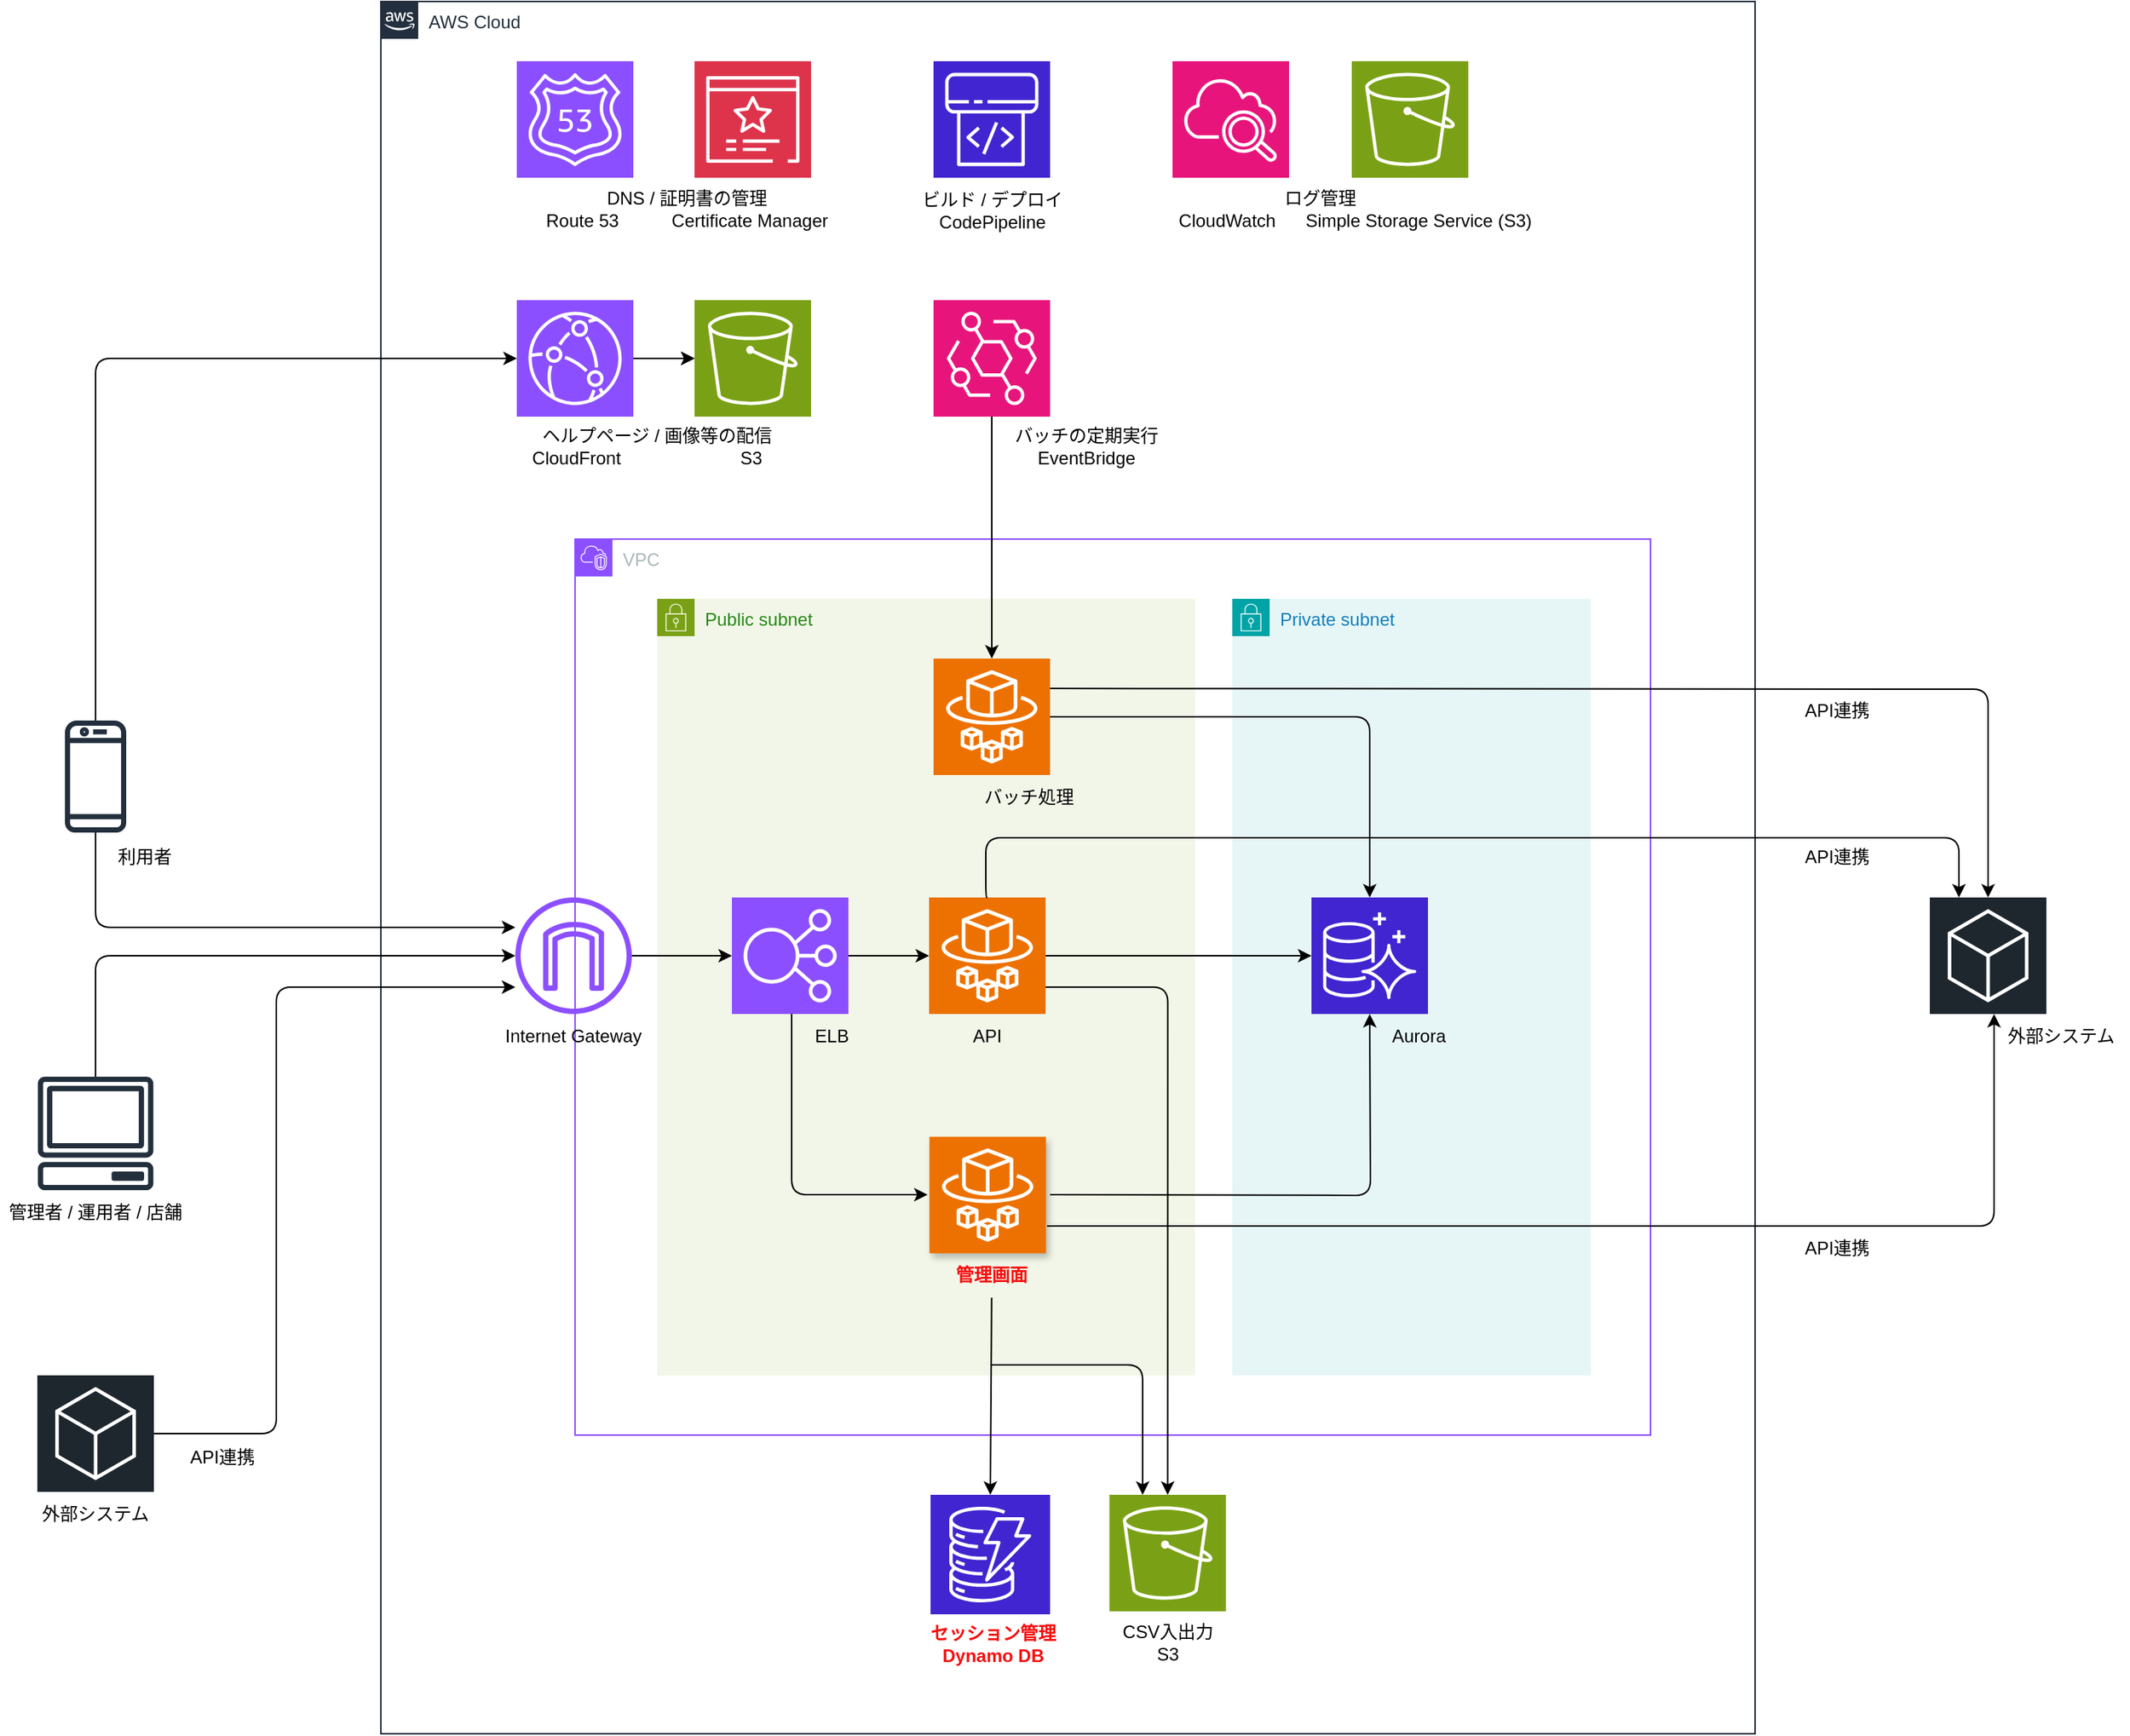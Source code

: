 <mxfile version="24.6.3" type="github">
  <diagram name="ページ1" id="Oi9slwg6Us3ZP47cyHEc">
    <mxGraphModel dx="3077" dy="4566" grid="1" gridSize="10" guides="1" tooltips="1" connect="1" arrows="1" fold="1" page="1" pageScale="1" pageWidth="1600" pageHeight="1300" math="0" shadow="0">
      <root>
        <mxCell id="0" />
        <mxCell id="1" parent="0" />
        <mxCell id="jqQTEuOriUqX5UfLK2Gr-1" value="Public subnet" style="points=[[0,0],[0.25,0],[0.5,0],[0.75,0],[1,0],[1,0.25],[1,0.5],[1,0.75],[1,1],[0.75,1],[0.5,1],[0.25,1],[0,1],[0,0.75],[0,0.5],[0,0.25]];outlineConnect=0;gradientColor=none;html=1;whiteSpace=wrap;fontSize=12;fontStyle=0;container=1;pointerEvents=0;collapsible=0;recursiveResize=0;shape=mxgraph.aws4.group;grIcon=mxgraph.aws4.group_security_group;grStroke=0;strokeColor=#7AA116;fillColor=#F2F6E8;verticalAlign=top;align=left;spacingLeft=30;fontColor=#248814;dashed=0;" parent="1" vertex="1">
          <mxGeometry x="-1060" y="-3420" width="360" height="520" as="geometry" />
        </mxCell>
        <mxCell id="jqQTEuOriUqX5UfLK2Gr-10" value="バッチ処理" style="text;strokeColor=none;align=center;fillColor=none;html=1;verticalAlign=middle;whiteSpace=wrap;rounded=0;" parent="jqQTEuOriUqX5UfLK2Gr-1" vertex="1">
          <mxGeometry x="204" y="118" width="90" height="30" as="geometry" />
        </mxCell>
        <mxCell id="jqQTEuOriUqX5UfLK2Gr-34" value="" style="sketch=0;points=[[0,0,0],[0.25,0,0],[0.5,0,0],[0.75,0,0],[1,0,0],[0,1,0],[0.25,1,0],[0.5,1,0],[0.75,1,0],[1,1,0],[0,0.25,0],[0,0.5,0],[0,0.75,0],[1,0.25,0],[1,0.5,0],[1,0.75,0]];outlineConnect=0;fontColor=#232F3E;fillColor=#8C4FFF;strokeColor=#ffffff;dashed=0;verticalLabelPosition=bottom;verticalAlign=top;align=center;html=1;fontSize=12;fontStyle=0;aspect=fixed;shape=mxgraph.aws4.resourceIcon;resIcon=mxgraph.aws4.elastic_load_balancing;" parent="jqQTEuOriUqX5UfLK2Gr-1" vertex="1">
          <mxGeometry x="50" y="200" width="78" height="78" as="geometry" />
        </mxCell>
        <mxCell id="jqQTEuOriUqX5UfLK2Gr-6" value="Private subnet" style="points=[[0,0],[0.25,0],[0.5,0],[0.75,0],[1,0],[1,0.25],[1,0.5],[1,0.75],[1,1],[0.75,1],[0.5,1],[0.25,1],[0,1],[0,0.75],[0,0.5],[0,0.25]];outlineConnect=0;gradientColor=none;html=1;whiteSpace=wrap;fontSize=12;fontStyle=0;container=1;pointerEvents=0;collapsible=0;recursiveResize=0;shape=mxgraph.aws4.group;grIcon=mxgraph.aws4.group_security_group;grStroke=0;strokeColor=#00A4A6;fillColor=#E6F6F7;verticalAlign=top;align=left;spacingLeft=30;fontColor=#147EBA;dashed=0;" parent="1" vertex="1">
          <mxGeometry x="-675" y="-3420" width="240" height="520" as="geometry" />
        </mxCell>
        <mxCell id="jqQTEuOriUqX5UfLK2Gr-13" value="" style="sketch=0;points=[[0,0,0],[0.25,0,0],[0.5,0,0],[0.75,0,0],[1,0,0],[0,1,0],[0.25,1,0],[0.5,1,0],[0.75,1,0],[1,1,0],[0,0.25,0],[0,0.5,0],[0,0.75,0],[1,0.25,0],[1,0.5,0],[1,0.75,0]];outlineConnect=0;fontColor=#232F3E;fillColor=#4125D0;strokeColor=#ffffff;dashed=0;verticalLabelPosition=bottom;verticalAlign=top;align=center;html=1;fontSize=12;fontStyle=0;aspect=fixed;shape=mxgraph.aws4.resourceIcon;resIcon=mxgraph.aws4.aurora;" parent="jqQTEuOriUqX5UfLK2Gr-6" vertex="1">
          <mxGeometry x="53" y="200" width="78" height="78" as="geometry" />
        </mxCell>
        <mxCell id="jqQTEuOriUqX5UfLK2Gr-18" value="&lt;div&gt;セッション管理&lt;/div&gt;Dynamo DB" style="text;strokeColor=none;align=center;fillColor=none;html=1;verticalAlign=middle;whiteSpace=wrap;rounded=0;fontColor=#f50f0f;fontStyle=1" parent="1" vertex="1">
          <mxGeometry x="-880" y="-2735" width="90" height="30" as="geometry" />
        </mxCell>
        <mxCell id="jqQTEuOriUqX5UfLK2Gr-19" value="" style="sketch=0;points=[[0,0,0],[0.25,0,0],[0.5,0,0],[0.75,0,0],[1,0,0],[0,1,0],[0.25,1,0],[0.5,1,0],[0.75,1,0],[1,1,0],[0,0.25,0],[0,0.5,0],[0,0.75,0],[1,0.25,0],[1,0.5,0],[1,0.75,0]];outlineConnect=0;fontColor=#232F3E;fillColor=#4125d0;strokeColor=#ffffff;dashed=0;verticalLabelPosition=bottom;verticalAlign=top;align=center;html=1;fontSize=12;fontStyle=0;aspect=fixed;shape=mxgraph.aws4.resourceIcon;resIcon=mxgraph.aws4.codepipeline;" parent="1" vertex="1">
          <mxGeometry x="-875" y="-3780" width="78" height="78" as="geometry" />
        </mxCell>
        <mxCell id="jqQTEuOriUqX5UfLK2Gr-28" value="" style="sketch=0;points=[[0,0,0],[0.25,0,0],[0.5,0,0],[0.75,0,0],[1,0,0],[0,1,0],[0.25,1,0],[0.5,1,0],[0.75,1,0],[1,1,0],[0,0.25,0],[0,0.5,0],[0,0.75,0],[1,0.25,0],[1,0.5,0],[1,0.75,0]];points=[[0,0,0],[0.25,0,0],[0.5,0,0],[0.75,0,0],[1,0,0],[0,1,0],[0.25,1,0],[0.5,1,0],[0.75,1,0],[1,1,0],[0,0.25,0],[0,0.5,0],[0,0.75,0],[1,0.25,0],[1,0.5,0],[1,0.75,0]];outlineConnect=0;fontColor=#232F3E;fillColor=#E7157B;strokeColor=#ffffff;dashed=0;verticalLabelPosition=bottom;verticalAlign=top;align=center;html=1;fontSize=12;fontStyle=0;aspect=fixed;shape=mxgraph.aws4.resourceIcon;resIcon=mxgraph.aws4.cloudwatch_2;" parent="1" vertex="1">
          <mxGeometry x="-715" y="-3780" width="78" height="78" as="geometry" />
        </mxCell>
        <mxCell id="jqQTEuOriUqX5UfLK2Gr-29" value="ログ管理&amp;nbsp; &amp;nbsp; &amp;nbsp; &amp;nbsp; &amp;nbsp; &amp;nbsp; &amp;nbsp; &amp;nbsp; &amp;nbsp;&amp;nbsp;&lt;div&gt;CloudWatch&amp;nbsp; &amp;nbsp; &amp;nbsp;&amp;nbsp;&lt;span style=&quot;background-color: initial;&quot;&gt;Simple Storage Service (S3)&amp;nbsp; &amp;nbsp;&amp;nbsp;&lt;/span&gt;&lt;/div&gt;" style="text;strokeColor=none;align=center;fillColor=none;html=1;verticalAlign=middle;whiteSpace=wrap;rounded=0;" parent="1" vertex="1">
          <mxGeometry x="-738.5" y="-3696" width="303.5" height="30" as="geometry" />
        </mxCell>
        <mxCell id="jqQTEuOriUqX5UfLK2Gr-77" value="" style="edgeStyle=orthogonalEdgeStyle;rounded=0;orthogonalLoop=1;jettySize=auto;html=1;" parent="1" source="jqQTEuOriUqX5UfLK2Gr-30" target="jqQTEuOriUqX5UfLK2Gr-49" edge="1">
          <mxGeometry relative="1" as="geometry" />
        </mxCell>
        <mxCell id="VH-xRJ4ROPUqQfmbdgYx-1" value="" style="rounded=0;orthogonalLoop=1;jettySize=auto;html=1;" parent="1" source="jqQTEuOriUqX5UfLK2Gr-30" target="jqQTEuOriUqX5UfLK2Gr-49" edge="1">
          <mxGeometry relative="1" as="geometry" />
        </mxCell>
        <mxCell id="jqQTEuOriUqX5UfLK2Gr-30" value="" style="sketch=0;points=[[0,0,0],[0.25,0,0],[0.5,0,0],[0.75,0,0],[1,0,0],[0,1,0],[0.25,1,0],[0.5,1,0],[0.75,1,0],[1,1,0],[0,0.25,0],[0,0.5,0],[0,0.75,0],[1,0.25,0],[1,0.5,0],[1,0.75,0]];outlineConnect=0;fontColor=#232F3E;fillColor=#8C4FFF;strokeColor=#ffffff;dashed=0;verticalLabelPosition=bottom;verticalAlign=top;align=center;html=1;fontSize=12;fontStyle=0;aspect=fixed;shape=mxgraph.aws4.resourceIcon;resIcon=mxgraph.aws4.cloudfront;" parent="1" vertex="1">
          <mxGeometry x="-1154" y="-3620" width="78" height="78" as="geometry" />
        </mxCell>
        <mxCell id="jqQTEuOriUqX5UfLK2Gr-31" value="ヘルプページ / 画像等の配信&lt;div&gt;CloudFront&amp;nbsp; &amp;nbsp; &amp;nbsp; &amp;nbsp; &amp;nbsp; &amp;nbsp; &amp;nbsp; &amp;nbsp; &amp;nbsp; &amp;nbsp; &amp;nbsp; &amp;nbsp; S3&amp;nbsp; &amp;nbsp;&amp;nbsp;&lt;/div&gt;" style="text;strokeColor=none;align=center;fillColor=none;html=1;verticalAlign=middle;whiteSpace=wrap;rounded=0;" parent="1" vertex="1">
          <mxGeometry x="-1145" y="-3537" width="170" height="30" as="geometry" />
        </mxCell>
        <mxCell id="jqQTEuOriUqX5UfLK2Gr-32" value="" style="sketch=0;points=[[0,0,0],[0.25,0,0],[0.5,0,0],[0.75,0,0],[1,0,0],[0,1,0],[0.25,1,0],[0.5,1,0],[0.75,1,0],[1,1,0],[0,0.25,0],[0,0.5,0],[0,0.75,0],[1,0.25,0],[1,0.5,0],[1,0.75,0]];outlineConnect=0;fontColor=#232F3E;fillColor=#8C4FFF;strokeColor=#ffffff;dashed=0;verticalLabelPosition=bottom;verticalAlign=top;align=center;html=1;fontSize=12;fontStyle=0;aspect=fixed;shape=mxgraph.aws4.resourceIcon;resIcon=mxgraph.aws4.route_53;" parent="1" vertex="1">
          <mxGeometry x="-1154" y="-3780" width="78" height="78" as="geometry" />
        </mxCell>
        <mxCell id="jqQTEuOriUqX5UfLK2Gr-47" value="" style="sketch=0;points=[[0,0,0],[0.25,0,0],[0.5,0,0],[0.75,0,0],[1,0,0],[0,1,0],[0.25,1,0],[0.5,1,0],[0.75,1,0],[1,1,0],[0,0.25,0],[0,0.5,0],[0,0.75,0],[1,0.25,0],[1,0.5,0],[1,0.75,0]];outlineConnect=0;fontColor=#232F3E;fillColor=#7AA116;strokeColor=#ffffff;dashed=0;verticalLabelPosition=bottom;verticalAlign=top;align=center;html=1;fontSize=12;fontStyle=0;aspect=fixed;shape=mxgraph.aws4.resourceIcon;resIcon=mxgraph.aws4.s3;" parent="1" vertex="1">
          <mxGeometry x="-595" y="-3780" width="78" height="78" as="geometry" />
        </mxCell>
        <mxCell id="jqQTEuOriUqX5UfLK2Gr-51" value="" style="sketch=0;points=[[0,0,0],[0.25,0,0],[0.5,0,0],[0.75,0,0],[1,0,0],[0,1,0],[0.25,1,0],[0.5,1,0],[0.75,1,0],[1,1,0],[0,0.25,0],[0,0.5,0],[0,0.75,0],[1,0.25,0],[1,0.5,0],[1,0.75,0]];outlineConnect=0;fontColor=#232F3E;fillColor=#7AA116;strokeColor=#ffffff;dashed=0;verticalLabelPosition=bottom;verticalAlign=top;align=center;html=1;fontSize=12;fontStyle=0;aspect=fixed;shape=mxgraph.aws4.resourceIcon;resIcon=mxgraph.aws4.s3;" parent="1" vertex="1">
          <mxGeometry x="-757.25" y="-2820" width="78" height="78" as="geometry" />
        </mxCell>
        <mxCell id="jqQTEuOriUqX5UfLK2Gr-52" value="CSV入出力&lt;div&gt;S3&lt;/div&gt;" style="text;strokeColor=none;align=center;fillColor=none;html=1;verticalAlign=middle;whiteSpace=wrap;rounded=0;" parent="1" vertex="1">
          <mxGeometry x="-815" y="-2736" width="193.5" height="30" as="geometry" />
        </mxCell>
        <mxCell id="jqQTEuOriUqX5UfLK2Gr-55" value="VPC" style="points=[[0,0],[0.25,0],[0.5,0],[0.75,0],[1,0],[1,0.25],[1,0.5],[1,0.75],[1,1],[0.75,1],[0.5,1],[0.25,1],[0,1],[0,0.75],[0,0.5],[0,0.25]];outlineConnect=0;gradientColor=none;html=1;whiteSpace=wrap;fontSize=12;fontStyle=0;container=1;pointerEvents=0;collapsible=0;recursiveResize=0;shape=mxgraph.aws4.group;grIcon=mxgraph.aws4.group_vpc2;strokeColor=#8C4FFF;fillColor=none;verticalAlign=top;align=left;spacingLeft=30;fontColor=#AAB7B8;dashed=0;" parent="1" vertex="1">
          <mxGeometry x="-1115" y="-3460" width="720" height="600" as="geometry" />
        </mxCell>
        <mxCell id="jqQTEuOriUqX5UfLK2Gr-56" value="AWS Cloud" style="points=[[0,0],[0.25,0],[0.5,0],[0.75,0],[1,0],[1,0.25],[1,0.5],[1,0.75],[1,1],[0.75,1],[0.5,1],[0.25,1],[0,1],[0,0.75],[0,0.5],[0,0.25]];outlineConnect=0;gradientColor=none;html=1;whiteSpace=wrap;fontSize=12;fontStyle=0;container=1;pointerEvents=0;collapsible=0;recursiveResize=0;shape=mxgraph.aws4.group;grIcon=mxgraph.aws4.group_aws_cloud_alt;strokeColor=#232F3E;fillColor=none;verticalAlign=top;align=left;spacingLeft=30;fontColor=#232F3E;dashed=0;" parent="1" vertex="1">
          <mxGeometry x="-1245" y="-3820" width="920" height="1160" as="geometry" />
        </mxCell>
        <mxCell id="jqQTEuOriUqX5UfLK2Gr-61" value="" style="sketch=0;points=[[0,0,0],[0.25,0,0],[0.5,0,0],[0.75,0,0],[1,0,0],[0,1,0],[0.25,1,0],[0.5,1,0],[0.75,1,0],[1,1,0],[0,0.25,0],[0,0.5,0],[0,0.75,0],[1,0.25,0],[1,0.5,0],[1,0.75,0]];outlineConnect=0;fontColor=#232F3E;fillColor=#E7157B;strokeColor=#ffffff;dashed=0;verticalLabelPosition=bottom;verticalAlign=top;align=center;html=1;fontSize=12;fontStyle=0;aspect=fixed;shape=mxgraph.aws4.resourceIcon;resIcon=mxgraph.aws4.eventbridge;" parent="jqQTEuOriUqX5UfLK2Gr-56" vertex="1">
          <mxGeometry x="370" y="200" width="78" height="78" as="geometry" />
        </mxCell>
        <mxCell id="jqQTEuOriUqX5UfLK2Gr-63" value="バッチの定期実行&lt;div&gt;EventBridge&lt;/div&gt;" style="text;strokeColor=none;align=center;fillColor=none;html=1;verticalAlign=middle;whiteSpace=wrap;rounded=0;" parent="jqQTEuOriUqX5UfLK2Gr-56" vertex="1">
          <mxGeometry x="410" y="283" width="125" height="30" as="geometry" />
        </mxCell>
        <mxCell id="jqQTEuOriUqX5UfLK2Gr-64" value="" style="sketch=0;outlineConnect=0;fontColor=#232F3E;gradientColor=none;fillColor=#8C4FFF;strokeColor=none;dashed=0;verticalLabelPosition=bottom;verticalAlign=top;align=center;html=1;fontSize=12;fontStyle=0;aspect=fixed;pointerEvents=1;shape=mxgraph.aws4.internet_gateway;" parent="jqQTEuOriUqX5UfLK2Gr-56" vertex="1">
          <mxGeometry x="90" y="600" width="78" height="78" as="geometry" />
        </mxCell>
        <mxCell id="jqQTEuOriUqX5UfLK2Gr-65" value="Internet Gateway" style="text;strokeColor=none;align=center;fillColor=none;html=1;verticalAlign=middle;whiteSpace=wrap;rounded=0;" parent="jqQTEuOriUqX5UfLK2Gr-56" vertex="1">
          <mxGeometry x="69" y="678" width="120" height="30" as="geometry" />
        </mxCell>
        <mxCell id="jqQTEuOriUqX5UfLK2Gr-71" value="" style="sketch=0;points=[[0,0,0],[0.25,0,0],[0.5,0,0],[0.75,0,0],[1,0,0],[0,1,0],[0.25,1,0],[0.5,1,0],[0.75,1,0],[1,1,0],[0,0.25,0],[0,0.5,0],[0,0.75,0],[1,0.25,0],[1,0.5,0],[1,0.75,0]];outlineConnect=0;fontColor=#232F3E;fillColor=#DD344C;strokeColor=#ffffff;dashed=0;verticalLabelPosition=bottom;verticalAlign=top;align=center;html=1;fontSize=12;fontStyle=0;aspect=fixed;shape=mxgraph.aws4.resourceIcon;resIcon=mxgraph.aws4.certificate_manager_3;" parent="jqQTEuOriUqX5UfLK2Gr-56" vertex="1">
          <mxGeometry x="210" y="40" width="78" height="78" as="geometry" />
        </mxCell>
        <mxCell id="jqQTEuOriUqX5UfLK2Gr-33" value="DNS / 証明書の管理&lt;div&gt;Route 53　&amp;nbsp; &amp;nbsp; &amp;nbsp; &amp;nbsp;Certificate Manager&lt;/div&gt;" style="text;strokeColor=none;align=center;fillColor=none;html=1;verticalAlign=middle;whiteSpace=wrap;rounded=0;" parent="jqQTEuOriUqX5UfLK2Gr-56" vertex="1">
          <mxGeometry x="100" y="124" width="210" height="30" as="geometry" />
        </mxCell>
        <mxCell id="jqQTEuOriUqX5UfLK2Gr-27" value="ビルド / デプロイ&lt;div&gt;CodePipeline&lt;/div&gt;" style="text;strokeColor=none;align=center;fillColor=none;html=1;verticalAlign=middle;whiteSpace=wrap;rounded=0;" parent="jqQTEuOriUqX5UfLK2Gr-56" vertex="1">
          <mxGeometry x="346.5" y="125" width="125" height="30" as="geometry" />
        </mxCell>
        <mxCell id="jqQTEuOriUqX5UfLK2Gr-46" value="ELB" style="text;strokeColor=none;align=center;fillColor=none;html=1;verticalAlign=middle;whiteSpace=wrap;rounded=0;" parent="jqQTEuOriUqX5UfLK2Gr-56" vertex="1">
          <mxGeometry x="256.5" y="678" width="90" height="30" as="geometry" />
        </mxCell>
        <mxCell id="jqQTEuOriUqX5UfLK2Gr-16" value="Aurora" style="text;strokeColor=none;align=center;fillColor=none;html=1;verticalAlign=middle;whiteSpace=wrap;rounded=0;" parent="jqQTEuOriUqX5UfLK2Gr-56" vertex="1">
          <mxGeometry x="650" y="678" width="90" height="30" as="geometry" />
        </mxCell>
        <mxCell id="jqQTEuOriUqX5UfLK2Gr-112" value="" style="edgeStyle=orthogonalEdgeStyle;rounded=1;orthogonalLoop=1;jettySize=auto;html=1;entryX=0.5;entryY=1;entryDx=0;entryDy=0;entryPerimeter=0;curved=0;" parent="jqQTEuOriUqX5UfLK2Gr-56" edge="1">
          <mxGeometry relative="1" as="geometry">
            <mxPoint x="448" y="799" as="sourcePoint" />
            <mxPoint x="662" y="678" as="targetPoint" />
          </mxGeometry>
        </mxCell>
        <mxCell id="jqQTEuOriUqX5UfLK2Gr-12" value="管理画面" style="text;strokeColor=none;align=center;fillColor=none;html=1;verticalAlign=middle;whiteSpace=wrap;rounded=0;fontColor=#f50f0f;fontStyle=1" parent="jqQTEuOriUqX5UfLK2Gr-56" vertex="1">
          <mxGeometry x="364" y="838" width="90" height="30" as="geometry" />
        </mxCell>
        <mxCell id="jqQTEuOriUqX5UfLK2Gr-17" value="" style="sketch=0;points=[[0,0,0],[0.25,0,0],[0.5,0,0],[0.75,0,0],[1,0,0],[0,1,0],[0.25,1,0],[0.5,1,0],[0.75,1,0],[1,1,0],[0,0.25,0],[0,0.5,0],[0,0.75,0],[1,0.25,0],[1,0.5,0],[1,0.75,0]];outlineConnect=0;fontColor=#232F3E;fillColor=#4125d0;strokeColor=#ffffff;dashed=0;verticalLabelPosition=bottom;verticalAlign=top;align=center;html=1;fontSize=12;fontStyle=0;aspect=fixed;shape=mxgraph.aws4.resourceIcon;resIcon=mxgraph.aws4.dynamodb;gradientColor=none;" parent="jqQTEuOriUqX5UfLK2Gr-56" vertex="1">
          <mxGeometry x="368" y="1000" width="80" height="80" as="geometry" />
        </mxCell>
        <mxCell id="jqQTEuOriUqX5UfLK2Gr-119" value="" style="rounded=0;orthogonalLoop=1;jettySize=auto;html=1;entryX=0.5;entryY=0;entryDx=0;entryDy=0;entryPerimeter=0;sourcePerimeterSpacing=0;" parent="jqQTEuOriUqX5UfLK2Gr-56" source="jqQTEuOriUqX5UfLK2Gr-12" target="jqQTEuOriUqX5UfLK2Gr-17" edge="1">
          <mxGeometry relative="1" as="geometry">
            <mxPoint x="409" y="923" as="targetPoint" />
          </mxGeometry>
        </mxCell>
        <mxCell id="jqQTEuOriUqX5UfLK2Gr-120" value="" style="rounded=1;orthogonalLoop=1;jettySize=auto;html=1;sourcePerimeterSpacing=0;curved=0;" parent="jqQTEuOriUqX5UfLK2Gr-56" edge="1">
          <mxGeometry relative="1" as="geometry">
            <mxPoint x="408.41" y="913" as="sourcePoint" />
            <mxPoint x="510" y="1000" as="targetPoint" />
            <Array as="points">
              <mxPoint x="460" y="913" />
              <mxPoint x="510" y="913" />
            </Array>
          </mxGeometry>
        </mxCell>
        <mxCell id="jqQTEuOriUqX5UfLK2Gr-49" value="" style="sketch=0;points=[[0,0,0],[0.25,0,0],[0.5,0,0],[0.75,0,0],[1,0,0],[0,1,0],[0.25,1,0],[0.5,1,0],[0.75,1,0],[1,1,0],[0,0.25,0],[0,0.5,0],[0,0.75,0],[1,0.25,0],[1,0.5,0],[1,0.75,0]];outlineConnect=0;fontColor=#232F3E;fillColor=#7AA116;strokeColor=#ffffff;dashed=0;verticalLabelPosition=bottom;verticalAlign=top;align=center;html=1;fontSize=12;fontStyle=0;aspect=fixed;shape=mxgraph.aws4.resourceIcon;resIcon=mxgraph.aws4.s3;" parent="jqQTEuOriUqX5UfLK2Gr-56" vertex="1">
          <mxGeometry x="210" y="200" width="78" height="78" as="geometry" />
        </mxCell>
        <mxCell id="jqQTEuOriUqX5UfLK2Gr-7" value="" style="sketch=0;points=[[0,0,0],[0.25,0,0],[0.5,0,0],[0.75,0,0],[1,0,0],[0,1,0],[0.25,1,0],[0.5,1,0],[0.75,1,0],[1,1,0],[0,0.25,0],[0,0.5,0],[0,0.75,0],[1,0.25,0],[1,0.5,0],[1,0.75,0]];outlineConnect=0;fontColor=#232F3E;fillColor=#ED7100;strokeColor=#ffffff;dashed=0;verticalLabelPosition=bottom;verticalAlign=top;align=center;html=1;fontSize=12;fontStyle=0;aspect=fixed;shape=mxgraph.aws4.resourceIcon;resIcon=mxgraph.aws4.fargate;" parent="jqQTEuOriUqX5UfLK2Gr-56" vertex="1">
          <mxGeometry x="370" y="440" width="78" height="78" as="geometry" />
        </mxCell>
        <mxCell id="jqQTEuOriUqX5UfLK2Gr-89" value="" style="edgeStyle=orthogonalEdgeStyle;rounded=0;orthogonalLoop=1;jettySize=auto;html=1;" parent="jqQTEuOriUqX5UfLK2Gr-56" source="jqQTEuOriUqX5UfLK2Gr-61" target="jqQTEuOriUqX5UfLK2Gr-7" edge="1">
          <mxGeometry relative="1" as="geometry" />
        </mxCell>
        <mxCell id="jqQTEuOriUqX5UfLK2Gr-8" value="" style="sketch=0;points=[[0,0,0],[0.25,0,0],[0.5,0,0],[0.75,0,0],[1,0,0],[0,1,0],[0.25,1,0],[0.5,1,0],[0.75,1,0],[1,1,0],[0,0.25,0],[0,0.5,0],[0,0.75,0],[1,0.25,0],[1,0.5,0],[1,0.75,0]];outlineConnect=0;fontColor=#232F3E;fillColor=#ED7100;strokeColor=#ffffff;dashed=0;verticalLabelPosition=bottom;verticalAlign=top;align=center;html=1;fontSize=12;fontStyle=0;aspect=fixed;shape=mxgraph.aws4.resourceIcon;resIcon=mxgraph.aws4.fargate;" parent="jqQTEuOriUqX5UfLK2Gr-56" vertex="1">
          <mxGeometry x="367" y="600" width="78" height="78" as="geometry" />
        </mxCell>
        <mxCell id="jqQTEuOriUqX5UfLK2Gr-9" value="" style="sketch=0;points=[[0,0,0],[0.25,0,0],[0.5,0,0],[0.75,0,0],[1,0,0],[0,1,0],[0.25,1,0],[0.5,1,0],[0.75,1,0],[1,1,0],[0,0.25,0],[0,0.5,0],[0,0.75,0],[1,0.25,0],[1,0.5,0],[1,0.75,0]];outlineConnect=0;fontColor=#232F3E;fillColor=#ED7100;strokeColor=#ffffff;dashed=0;verticalLabelPosition=bottom;verticalAlign=top;align=center;html=1;fontSize=12;fontStyle=0;aspect=fixed;shape=mxgraph.aws4.resourceIcon;resIcon=mxgraph.aws4.fargate;shadow=1;perimeterSpacing=1;strokeWidth=0;" parent="jqQTEuOriUqX5UfLK2Gr-56" vertex="1">
          <mxGeometry x="367" y="760" width="78" height="78" as="geometry" />
        </mxCell>
        <mxCell id="jqQTEuOriUqX5UfLK2Gr-11" value="API" style="text;strokeColor=none;align=center;fillColor=none;html=1;verticalAlign=middle;whiteSpace=wrap;rounded=0;" parent="jqQTEuOriUqX5UfLK2Gr-56" vertex="1">
          <mxGeometry x="361" y="678" width="90" height="30" as="geometry" />
        </mxCell>
        <mxCell id="jqQTEuOriUqX5UfLK2Gr-57" value="" style="sketch=0;points=[[0,0,0],[0.25,0,0],[0.5,0,0],[0.75,0,0],[1,0,0],[0,1,0],[0.25,1,0],[0.5,1,0],[0.75,1,0],[1,1,0],[0,0.25,0],[0,0.5,0],[0,0.75,0],[1,0.25,0],[1,0.5,0],[1,0.75,0]];gradientDirection=north;outlineConnect=0;fontColor=#232F3E;gradientColor=none;fillColor=#1E262E;strokeColor=#ffffff;dashed=0;verticalLabelPosition=bottom;verticalAlign=top;align=center;html=1;fontSize=12;fontStyle=0;aspect=fixed;shape=mxgraph.aws4.resourceIcon;resIcon=mxgraph.aws4.general;" parent="1" vertex="1">
          <mxGeometry x="-208" y="-3220" width="78" height="78" as="geometry" />
        </mxCell>
        <mxCell id="jqQTEuOriUqX5UfLK2Gr-83" value="" style="edgeStyle=orthogonalEdgeStyle;rounded=1;orthogonalLoop=1;jettySize=auto;html=1;curved=0;" parent="1" source="jqQTEuOriUqX5UfLK2Gr-58" target="jqQTEuOriUqX5UfLK2Gr-64" edge="1">
          <mxGeometry relative="1" as="geometry">
            <mxPoint x="-1318" y="-2861" as="targetPoint" />
            <Array as="points">
              <mxPoint x="-1315" y="-2861" />
              <mxPoint x="-1315" y="-3160" />
            </Array>
          </mxGeometry>
        </mxCell>
        <mxCell id="jqQTEuOriUqX5UfLK2Gr-58" value="" style="sketch=0;points=[[0,0,0],[0.25,0,0],[0.5,0,0],[0.75,0,0],[1,0,0],[0,1,0],[0.25,1,0],[0.5,1,0],[0.75,1,0],[1,1,0],[0,0.25,0],[0,0.5,0],[0,0.75,0],[1,0.25,0],[1,0.5,0],[1,0.75,0]];gradientDirection=north;outlineConnect=0;fontColor=#232F3E;gradientColor=none;fillColor=#1E262E;strokeColor=#ffffff;dashed=0;verticalLabelPosition=bottom;verticalAlign=top;align=center;html=1;fontSize=12;fontStyle=0;aspect=fixed;shape=mxgraph.aws4.resourceIcon;resIcon=mxgraph.aws4.general;" parent="1" vertex="1">
          <mxGeometry x="-1475" y="-2900" width="78" height="78" as="geometry" />
        </mxCell>
        <mxCell id="jqQTEuOriUqX5UfLK2Gr-81" value="" style="edgeStyle=orthogonalEdgeStyle;rounded=1;orthogonalLoop=1;jettySize=auto;html=1;curved=0;" parent="1" source="jqQTEuOriUqX5UfLK2Gr-59" target="jqQTEuOriUqX5UfLK2Gr-64" edge="1">
          <mxGeometry relative="1" as="geometry">
            <mxPoint x="-1436" y="-3180" as="targetPoint" />
            <Array as="points">
              <mxPoint x="-1436" y="-3181" />
            </Array>
          </mxGeometry>
        </mxCell>
        <mxCell id="jqQTEuOriUqX5UfLK2Gr-59" value="" style="sketch=0;outlineConnect=0;fontColor=#232F3E;gradientColor=none;fillColor=#232F3D;strokeColor=none;dashed=0;verticalLabelPosition=bottom;verticalAlign=top;align=center;html=1;fontSize=12;fontStyle=0;aspect=fixed;pointerEvents=1;shape=mxgraph.aws4.client;" parent="1" vertex="1">
          <mxGeometry x="-1475" y="-3100" width="78" height="76" as="geometry" />
        </mxCell>
        <mxCell id="jqQTEuOriUqX5UfLK2Gr-76" value="" style="edgeStyle=orthogonalEdgeStyle;rounded=1;orthogonalLoop=1;jettySize=auto;html=1;entryX=0;entryY=0.5;entryDx=0;entryDy=0;entryPerimeter=0;curved=0;" parent="1" source="jqQTEuOriUqX5UfLK2Gr-60" target="jqQTEuOriUqX5UfLK2Gr-30" edge="1">
          <mxGeometry relative="1" as="geometry">
            <mxPoint x="-1436" y="-3429" as="targetPoint" />
            <Array as="points">
              <mxPoint x="-1436" y="-3581" />
            </Array>
          </mxGeometry>
        </mxCell>
        <mxCell id="jqQTEuOriUqX5UfLK2Gr-79" value="" style="edgeStyle=orthogonalEdgeStyle;rounded=1;orthogonalLoop=1;jettySize=auto;html=1;curved=0;" parent="1" source="jqQTEuOriUqX5UfLK2Gr-60" target="jqQTEuOriUqX5UfLK2Gr-64" edge="1">
          <mxGeometry relative="1" as="geometry">
            <mxPoint x="-1436" y="-3173" as="targetPoint" />
            <Array as="points">
              <mxPoint x="-1436" y="-3200" />
            </Array>
          </mxGeometry>
        </mxCell>
        <mxCell id="jqQTEuOriUqX5UfLK2Gr-60" value="" style="sketch=0;outlineConnect=0;fontColor=#232F3E;gradientColor=none;fillColor=#232F3D;strokeColor=none;dashed=0;verticalLabelPosition=bottom;verticalAlign=top;align=center;html=1;fontSize=12;fontStyle=0;aspect=fixed;pointerEvents=1;shape=mxgraph.aws4.mobile_client;" parent="1" vertex="1">
          <mxGeometry x="-1456.5" y="-3340" width="41" height="78" as="geometry" />
        </mxCell>
        <mxCell id="jqQTEuOriUqX5UfLK2Gr-67" value="外部システム" style="text;strokeColor=none;align=center;fillColor=none;html=1;verticalAlign=middle;whiteSpace=wrap;rounded=0;" parent="1" vertex="1">
          <mxGeometry x="-165" y="-3142" width="90" height="30" as="geometry" />
        </mxCell>
        <mxCell id="jqQTEuOriUqX5UfLK2Gr-68" value="利用者" style="text;strokeColor=none;align=center;fillColor=none;html=1;verticalAlign=middle;whiteSpace=wrap;rounded=0;" parent="1" vertex="1">
          <mxGeometry x="-1448" y="-3262" width="90" height="30" as="geometry" />
        </mxCell>
        <mxCell id="jqQTEuOriUqX5UfLK2Gr-69" value="管理者 / 運用者 / 店舗" style="text;strokeColor=none;align=center;fillColor=none;html=1;verticalAlign=middle;whiteSpace=wrap;rounded=0;" parent="1" vertex="1">
          <mxGeometry x="-1500" y="-3024" width="128" height="30" as="geometry" />
        </mxCell>
        <mxCell id="jqQTEuOriUqX5UfLK2Gr-70" value="外部システム" style="text;strokeColor=none;align=center;fillColor=none;html=1;verticalAlign=middle;whiteSpace=wrap;rounded=0;" parent="1" vertex="1">
          <mxGeometry x="-1481" y="-2822" width="90" height="30" as="geometry" />
        </mxCell>
        <mxCell id="jqQTEuOriUqX5UfLK2Gr-84" value="API連携" style="text;strokeColor=none;align=center;fillColor=none;html=1;verticalAlign=middle;whiteSpace=wrap;rounded=0;" parent="1" vertex="1">
          <mxGeometry x="-1396" y="-2860" width="90" height="30" as="geometry" />
        </mxCell>
        <mxCell id="jqQTEuOriUqX5UfLK2Gr-95" value="" style="edgeStyle=orthogonalEdgeStyle;rounded=0;orthogonalLoop=1;jettySize=auto;html=1;entryX=0;entryY=0.5;entryDx=0;entryDy=0;entryPerimeter=0;" parent="1" source="jqQTEuOriUqX5UfLK2Gr-64" target="jqQTEuOriUqX5UfLK2Gr-34" edge="1">
          <mxGeometry relative="1" as="geometry" />
        </mxCell>
        <mxCell id="jqQTEuOriUqX5UfLK2Gr-98" value="" style="edgeStyle=orthogonalEdgeStyle;rounded=1;orthogonalLoop=1;jettySize=auto;html=1;entryX=0.5;entryY=0;entryDx=0;entryDy=0;entryPerimeter=0;curved=0;" parent="1" target="jqQTEuOriUqX5UfLK2Gr-57" edge="1">
          <mxGeometry relative="1" as="geometry">
            <mxPoint x="-797" y="-3359.96" as="sourcePoint" />
            <mxPoint x="-169" y="-3239" as="targetPoint" />
          </mxGeometry>
        </mxCell>
        <mxCell id="jqQTEuOriUqX5UfLK2Gr-100" value="" style="edgeStyle=orthogonalEdgeStyle;rounded=1;orthogonalLoop=1;jettySize=auto;html=1;entryX=0.5;entryY=0;entryDx=0;entryDy=0;entryPerimeter=0;curved=0;" parent="1" source="jqQTEuOriUqX5UfLK2Gr-7" target="jqQTEuOriUqX5UfLK2Gr-13" edge="1">
          <mxGeometry relative="1" as="geometry">
            <mxPoint x="-738" y="-3341" as="targetPoint" />
          </mxGeometry>
        </mxCell>
        <mxCell id="jqQTEuOriUqX5UfLK2Gr-102" value="" style="edgeStyle=orthogonalEdgeStyle;rounded=1;orthogonalLoop=1;jettySize=auto;html=1;entryX=0.5;entryY=0;entryDx=0;entryDy=0;entryPerimeter=0;curved=0;" parent="1" source="jqQTEuOriUqX5UfLK2Gr-8" target="jqQTEuOriUqX5UfLK2Gr-51" edge="1">
          <mxGeometry relative="1" as="geometry">
            <mxPoint x="-715" y="-2830" as="targetPoint" />
            <Array as="points">
              <mxPoint x="-718" y="-3160" />
            </Array>
          </mxGeometry>
        </mxCell>
        <mxCell id="jqQTEuOriUqX5UfLK2Gr-104" value="" style="edgeStyle=orthogonalEdgeStyle;rounded=1;orthogonalLoop=1;jettySize=auto;html=1;entryX=0.25;entryY=0;entryDx=0;entryDy=0;entryPerimeter=0;exitX=0.5;exitY=0;exitDx=0;exitDy=0;exitPerimeter=0;curved=0;" parent="1" source="jqQTEuOriUqX5UfLK2Gr-8" target="jqQTEuOriUqX5UfLK2Gr-57" edge="1">
          <mxGeometry relative="1" as="geometry">
            <Array as="points">
              <mxPoint x="-840" y="-3220" />
              <mxPoint x="-840" y="-3260" />
              <mxPoint x="-189" y="-3260" />
            </Array>
          </mxGeometry>
        </mxCell>
        <mxCell id="jqQTEuOriUqX5UfLK2Gr-107" value="" style="edgeStyle=orthogonalEdgeStyle;rounded=0;orthogonalLoop=1;jettySize=auto;html=1;entryX=0;entryY=0.5;entryDx=0;entryDy=0;entryPerimeter=0;" parent="1" source="jqQTEuOriUqX5UfLK2Gr-8" target="jqQTEuOriUqX5UfLK2Gr-13" edge="1">
          <mxGeometry relative="1" as="geometry">
            <mxPoint x="-739" y="-3181" as="targetPoint" />
          </mxGeometry>
        </mxCell>
        <mxCell id="jqQTEuOriUqX5UfLK2Gr-117" value="" style="edgeStyle=orthogonalEdgeStyle;rounded=1;orthogonalLoop=1;jettySize=auto;html=1;entryX=0;entryY=0;entryDx=0;entryDy=0;curved=0;" parent="1" source="jqQTEuOriUqX5UfLK2Gr-9" target="jqQTEuOriUqX5UfLK2Gr-67" edge="1">
          <mxGeometry relative="1" as="geometry">
            <mxPoint x="-719" y="-3021" as="targetPoint" />
            <Array as="points">
              <mxPoint x="-165" y="-3000" />
            </Array>
          </mxGeometry>
        </mxCell>
        <mxCell id="jqQTEuOriUqX5UfLK2Gr-121" value="API連携" style="text;strokeColor=none;align=center;fillColor=none;html=1;verticalAlign=middle;whiteSpace=wrap;rounded=0;" parent="1" vertex="1">
          <mxGeometry x="-315" y="-3360" width="90" height="30" as="geometry" />
        </mxCell>
        <mxCell id="jqQTEuOriUqX5UfLK2Gr-122" value="API連携" style="text;strokeColor=none;align=center;fillColor=none;html=1;verticalAlign=middle;whiteSpace=wrap;rounded=0;" parent="1" vertex="1">
          <mxGeometry x="-315" y="-3262" width="90" height="30" as="geometry" />
        </mxCell>
        <mxCell id="jqQTEuOriUqX5UfLK2Gr-124" value="API連携" style="text;strokeColor=none;align=center;fillColor=none;html=1;verticalAlign=middle;whiteSpace=wrap;rounded=0;" parent="1" vertex="1">
          <mxGeometry x="-315" y="-3000" width="90" height="30" as="geometry" />
        </mxCell>
        <mxCell id="jqQTEuOriUqX5UfLK2Gr-96" value="" style="edgeStyle=orthogonalEdgeStyle;rounded=0;orthogonalLoop=1;jettySize=auto;html=1;entryX=0;entryY=0.5;entryDx=0;entryDy=0;entryPerimeter=0;" parent="1" source="jqQTEuOriUqX5UfLK2Gr-34" target="jqQTEuOriUqX5UfLK2Gr-8" edge="1">
          <mxGeometry relative="1" as="geometry" />
        </mxCell>
        <mxCell id="jqQTEuOriUqX5UfLK2Gr-109" value="" style="edgeStyle=orthogonalEdgeStyle;rounded=1;orthogonalLoop=1;jettySize=auto;html=1;entryX=0;entryY=0.5;entryDx=0;entryDy=0;entryPerimeter=0;curved=0;" parent="1" source="jqQTEuOriUqX5UfLK2Gr-34" target="jqQTEuOriUqX5UfLK2Gr-9" edge="1">
          <mxGeometry relative="1" as="geometry">
            <mxPoint x="-971" y="-3053" as="targetPoint" />
            <Array as="points">
              <mxPoint x="-970" y="-3021" />
            </Array>
          </mxGeometry>
        </mxCell>
      </root>
    </mxGraphModel>
  </diagram>
</mxfile>
